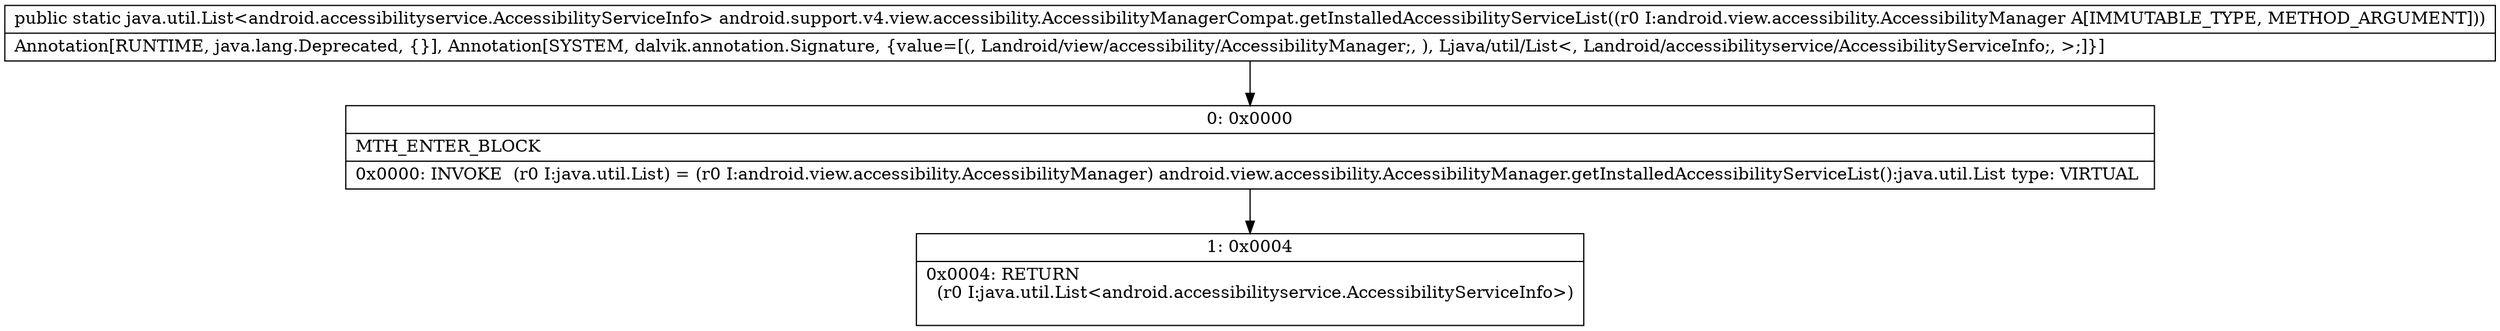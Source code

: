 digraph "CFG forandroid.support.v4.view.accessibility.AccessibilityManagerCompat.getInstalledAccessibilityServiceList(Landroid\/view\/accessibility\/AccessibilityManager;)Ljava\/util\/List;" {
Node_0 [shape=record,label="{0\:\ 0x0000|MTH_ENTER_BLOCK\l|0x0000: INVOKE  (r0 I:java.util.List) = (r0 I:android.view.accessibility.AccessibilityManager) android.view.accessibility.AccessibilityManager.getInstalledAccessibilityServiceList():java.util.List type: VIRTUAL \l}"];
Node_1 [shape=record,label="{1\:\ 0x0004|0x0004: RETURN  \l  (r0 I:java.util.List\<android.accessibilityservice.AccessibilityServiceInfo\>)\l \l}"];
MethodNode[shape=record,label="{public static java.util.List\<android.accessibilityservice.AccessibilityServiceInfo\> android.support.v4.view.accessibility.AccessibilityManagerCompat.getInstalledAccessibilityServiceList((r0 I:android.view.accessibility.AccessibilityManager A[IMMUTABLE_TYPE, METHOD_ARGUMENT]))  | Annotation[RUNTIME, java.lang.Deprecated, \{\}], Annotation[SYSTEM, dalvik.annotation.Signature, \{value=[(, Landroid\/view\/accessibility\/AccessibilityManager;, ), Ljava\/util\/List\<, Landroid\/accessibilityservice\/AccessibilityServiceInfo;, \>;]\}]\l}"];
MethodNode -> Node_0;
Node_0 -> Node_1;
}

